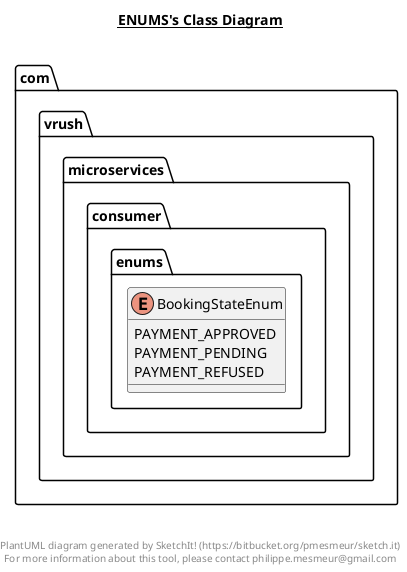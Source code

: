 @startuml

title __ENUMS's Class Diagram__\n

  namespace com.vrush.microservices.consumer {
    namespace enums {
      enum BookingStateEnum {
        PAYMENT_APPROVED
        PAYMENT_PENDING
        PAYMENT_REFUSED
      }
    }
  }
  



right footer


PlantUML diagram generated by SketchIt! (https://bitbucket.org/pmesmeur/sketch.it)
For more information about this tool, please contact philippe.mesmeur@gmail.com
endfooter

@enduml
